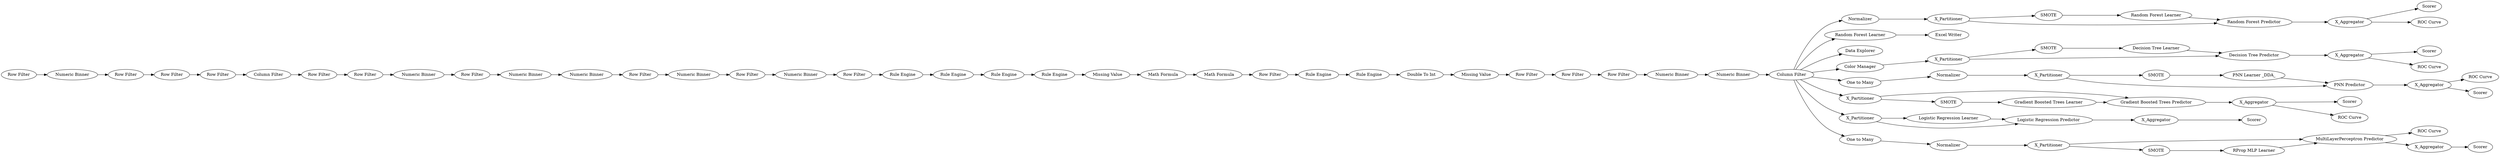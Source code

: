 digraph {
	"1216889041577415282_75" [label=SMOTE]
	"8692403979098431472_58" [label="Excel Writer"]
	"8797237911824568073_79" [label=Normalizer]
	"8692403979098431472_52" [label="Column Filter"]
	"8692403979098431472_16" [label="Missing Value"]
	"1216889041577415282_97" [label="Decision Tree Predictor"]
	"8692403979098431472_47" [label="Numeric Binner"]
	"8692403979098431472_82" [label="Random Forest Learner"]
	"1216889041577415282_7" [label=Scorer]
	"8692403979098431472_28" [label="Data Explorer"]
	"8692403979098431472_50" [label="Rule Engine"]
	"4081344078572849863_67" [label=Scorer]
	"8692403979098431472_11" [label="Row Filter"]
	"1216889041577415282_94" [label="Color Manager"]
	"8692403979098431472_8" [label="Row Filter"]
	"-7062774377988007331_100" [label=Normalizer]
	"-7062774377988007331_108" [label="RProp MLP Learner"]
	"-2663509552501502266_79" [label=Normalizer]
	"-2663509552501502266_78" [label="One to Many"]
	"-7062774377988007331_72" [label=X_Partitioner]
	"8797237911824568073_96" [label=X_Aggregator]
	"1216889041577415282_72" [label=X_Partitioner]
	"1216889041577415282_96" [label=X_Aggregator]
	"-2663509552501502266_80" [label=X_Aggregator]
	"8692403979098431472_54" [label="Row Filter"]
	"8692403979098431472_20" [label="Rule Engine"]
	"8797237911824568073_83" [label="Random Forest Learner"]
	"8692403979098431472_56" [label="Row Filter"]
	"8692403979098431472_53" [label="Row Filter"]
	"1216889041577415282_92" [label="Decision Tree Learner"]
	"8692403979098431472_31" [label="Numeric Binner"]
	"5705026090998303683_42" [label="Logistic Regression Learner"]
	"8692403979098431472_9" [label="Numeric Binner"]
	"8797237911824568073_75" [label=SMOTE]
	"-2663509552501502266_72" [label=X_Partitioner]
	"5705026090998303683_111" [label=Scorer]
	"8692403979098431472_49" [label="Rule Engine"]
	"8692403979098431472_13" [label="Row Filter"]
	"4081344078572849863_61" [label=X_Partitioner]
	"-2663509552501502266_81" [label="ROC Curve"]
	"-2663509552501502266_75" [label=SMOTE]
	"-7062774377988007331_102" [label=Scorer]
	"8692403979098431472_55" [label="Row Filter"]
	"1216889041577415282_95" [label="ROC Curve"]
	"8692403979098431472_35" [label="Row Filter"]
	"-2663509552501502266_76" [label="PNN Learner _DDA_"]
	"8692403979098431472_48" [label="Numeric Binner"]
	"8692403979098431472_12" [label="Column Filter"]
	"4081344078572849863_70" [label="Gradient Boosted Trees Predictor"]
	"8692403979098431472_46" [label="Row Filter"]
	"8692403979098431472_15" [label="Rule Engine"]
	"5705026090998303683_40" [label=X_Partitioner]
	"-7062774377988007331_103" [label="ROC Curve"]
	"8692403979098431472_25" [label="Missing Value"]
	"8797237911824568073_87" [label=Scorer]
	"-7062774377988007331_107" [label=X_Aggregator]
	"-2663509552501502266_73" [label=Scorer]
	"-7062774377988007331_106" [label="MultiLayerPerceptron Predictor"]
	"-7062774377988007331_109" [label=SMOTE]
	"8692403979098431472_38" [label="Row Filter"]
	"8797237911824568073_89" [label="ROC Curve"]
	"8692403979098431472_29" [label="Numeric Binner"]
	"8692403979098431472_51" [label="Row Filter"]
	"4081344078572849863_72" [label="ROC Curve"]
	"-2663509552501502266_77" [label="PNN Predictor"]
	"4081344078572849863_69" [label="Gradient Boosted Trees Learner"]
	"8692403979098431472_43" [label="Row Filter"]
	"8692403979098431472_44" [label="Row Filter"]
	"4081344078572849863_68" [label=SMOTE]
	"5705026090998303683_112" [label="Logistic Regression Predictor"]
	"8692403979098431472_26" [label="Double To Int"]
	"5705026090998303683_41" [label=X_Aggregator]
	"8692403979098431472_17" [label="Math Formula"]
	"8692403979098431472_27" [label="Numeric Binner"]
	"8692403979098431472_45" [label="Row Filter"]
	"8692403979098431472_19" [label="Rule Engine"]
	"-7062774377988007331_105" [label="One to Many"]
	"8692403979098431472_21" [label="Math Formula"]
	"4081344078572849863_71" [label=X_Aggregator]
	"8692403979098431472_18" [label="Rule Engine"]
	"8692403979098431472_36" [label="Numeric Binner"]
	"8797237911824568073_88" [label="Random Forest Predictor"]
	"8692403979098431472_14" [label="Numeric Binner"]
	"8797237911824568073_72" [label=X_Partitioner]
	"-2663509552501502266_77" -> "-2663509552501502266_80"
	"8692403979098431472_56" -> "8692403979098431472_49"
	"8692403979098431472_53" -> "8692403979098431472_14"
	"8692403979098431472_47" -> "8692403979098431472_48"
	"8692403979098431472_27" -> "8692403979098431472_51"
	"8797237911824568073_79" -> "8797237911824568073_72"
	"4081344078572849863_71" -> "4081344078572849863_67"
	"-2663509552501502266_76" -> "-2663509552501502266_77"
	"1216889041577415282_97" -> "1216889041577415282_96"
	"8692403979098431472_52" -> "8692403979098431472_28"
	"4081344078572849863_68" -> "4081344078572849863_69"
	"-2663509552501502266_80" -> "-2663509552501502266_81"
	"8797237911824568073_75" -> "8797237911824568073_83"
	"8692403979098431472_52" -> "1216889041577415282_94"
	"8692403979098431472_52" -> "-7062774377988007331_105"
	"8692403979098431472_35" -> "8692403979098431472_12"
	"8692403979098431472_16" -> "8692403979098431472_17"
	"1216889041577415282_75" -> "1216889041577415282_92"
	"5705026090998303683_42" -> "5705026090998303683_112"
	"8692403979098431472_14" -> "8692403979098431472_45"
	"8692403979098431472_26" -> "8692403979098431472_25"
	"1216889041577415282_94" -> "1216889041577415282_72"
	"-7062774377988007331_72" -> "-7062774377988007331_109"
	"8692403979098431472_52" -> "5705026090998303683_40"
	"8692403979098431472_20" -> "8692403979098431472_16"
	"8692403979098431472_50" -> "8692403979098431472_26"
	"-7062774377988007331_106" -> "-7062774377988007331_107"
	"8692403979098431472_52" -> "-2663509552501502266_78"
	"-2663509552501502266_75" -> "-2663509552501502266_76"
	"5705026090998303683_40" -> "5705026090998303683_42"
	"4081344078572849863_71" -> "4081344078572849863_72"
	"-2663509552501502266_80" -> "-2663509552501502266_73"
	"8692403979098431472_46" -> "8692403979098431472_47"
	"8692403979098431472_82" -> "8692403979098431472_58"
	"8692403979098431472_48" -> "8692403979098431472_52"
	"8692403979098431472_38" -> "8692403979098431472_15"
	"8797237911824568073_96" -> "8797237911824568073_87"
	"1216889041577415282_96" -> "1216889041577415282_7"
	"8692403979098431472_15" -> "8692403979098431472_18"
	"8692403979098431472_29" -> "8692403979098431472_53"
	"8692403979098431472_52" -> "8797237911824568073_79"
	"8692403979098431472_13" -> "8692403979098431472_35"
	"-2663509552501502266_72" -> "-2663509552501502266_77"
	"8692403979098431472_19" -> "8692403979098431472_20"
	"8692403979098431472_52" -> "8692403979098431472_82"
	"8692403979098431472_9" -> "8692403979098431472_11"
	"8692403979098431472_21" -> "8692403979098431472_56"
	"8692403979098431472_18" -> "8692403979098431472_19"
	"4081344078572849863_61" -> "4081344078572849863_70"
	"8692403979098431472_25" -> "8692403979098431472_43"
	"8692403979098431472_31" -> "8692403979098431472_29"
	"8692403979098431472_52" -> "4081344078572849863_61"
	"1216889041577415282_96" -> "1216889041577415282_95"
	"8797237911824568073_72" -> "8797237911824568073_88"
	"8692403979098431472_55" -> "8692403979098431472_27"
	"-7062774377988007331_105" -> "-7062774377988007331_100"
	"-7062774377988007331_108" -> "-7062774377988007331_106"
	"-7062774377988007331_106" -> "-7062774377988007331_103"
	"1216889041577415282_92" -> "1216889041577415282_97"
	"8692403979098431472_36" -> "8692403979098431472_38"
	"5705026090998303683_40" -> "5705026090998303683_112"
	"-2663509552501502266_78" -> "-2663509552501502266_79"
	"-7062774377988007331_72" -> "-7062774377988007331_106"
	"8692403979098431472_8" -> "8692403979098431472_9"
	"8692403979098431472_43" -> "8692403979098431472_44"
	"4081344078572849863_69" -> "4081344078572849863_70"
	"8692403979098431472_12" -> "8692403979098431472_54"
	"8692403979098431472_54" -> "8692403979098431472_55"
	"1216889041577415282_72" -> "1216889041577415282_75"
	"-7062774377988007331_109" -> "-7062774377988007331_108"
	"4081344078572849863_70" -> "4081344078572849863_71"
	"8797237911824568073_96" -> "8797237911824568073_89"
	"-2663509552501502266_72" -> "-2663509552501502266_75"
	"8692403979098431472_45" -> "8692403979098431472_36"
	"8797237911824568073_88" -> "8797237911824568073_96"
	"5705026090998303683_112" -> "5705026090998303683_41"
	"8692403979098431472_51" -> "8692403979098431472_31"
	"8692403979098431472_17" -> "8692403979098431472_21"
	"-2663509552501502266_79" -> "-2663509552501502266_72"
	"1216889041577415282_72" -> "1216889041577415282_97"
	"8692403979098431472_49" -> "8692403979098431472_50"
	"4081344078572849863_61" -> "4081344078572849863_68"
	"-7062774377988007331_100" -> "-7062774377988007331_72"
	"8797237911824568073_83" -> "8797237911824568073_88"
	"-7062774377988007331_107" -> "-7062774377988007331_102"
	"8692403979098431472_44" -> "8692403979098431472_46"
	"8797237911824568073_72" -> "8797237911824568073_75"
	"8692403979098431472_11" -> "8692403979098431472_13"
	"5705026090998303683_41" -> "5705026090998303683_111"
	rankdir=LR
}
